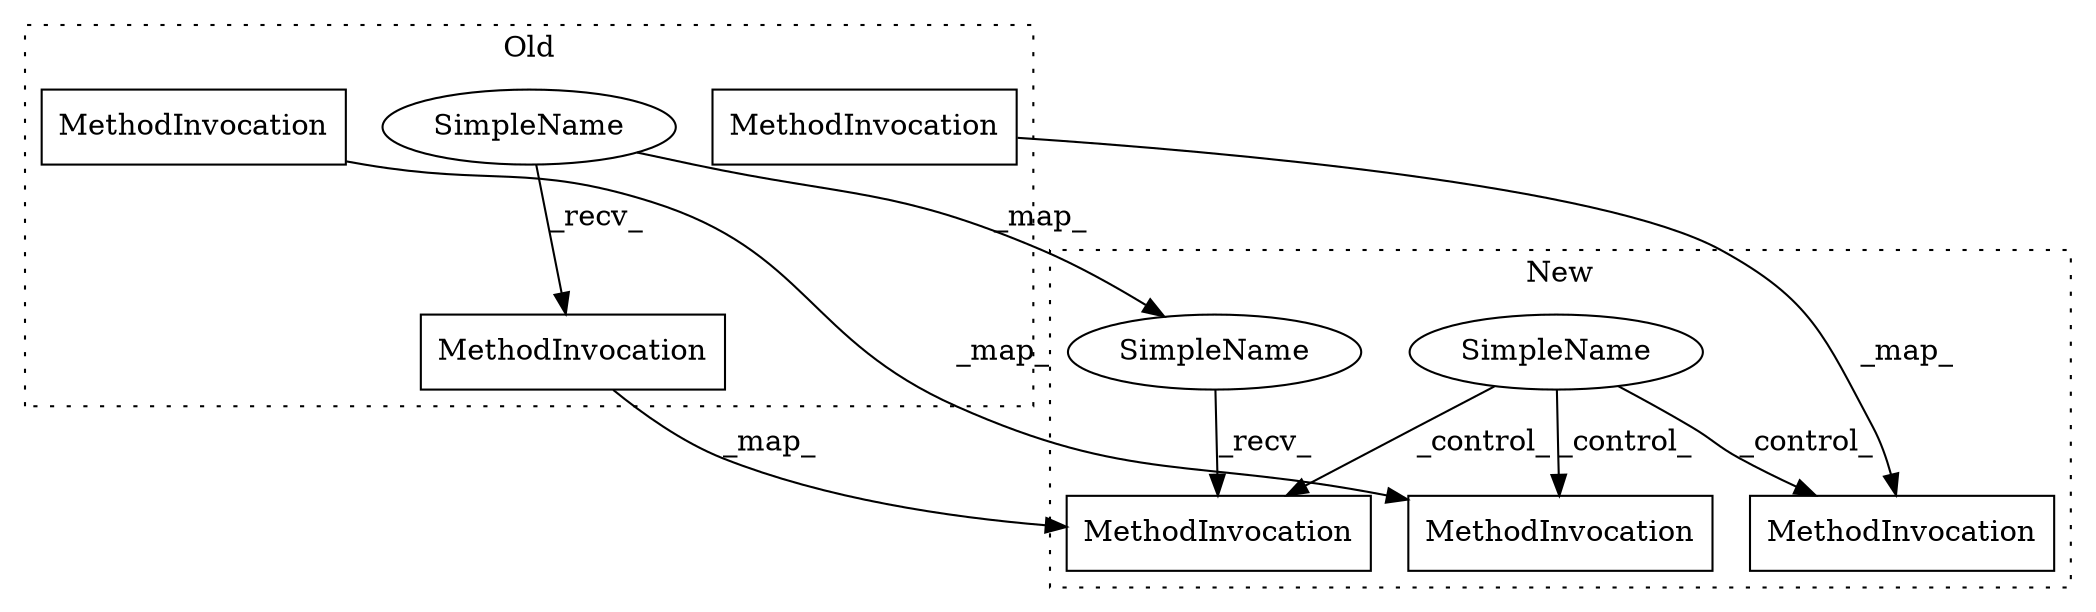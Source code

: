 digraph G {
subgraph cluster0 {
1 [label="MethodInvocation" a="32" s="7659" l="10" shape="box"];
2 [label="MethodInvocation" a="32" s="7681" l="6" shape="box"];
4 [label="MethodInvocation" a="32" s="7637" l="11" shape="box"];
9 [label="SimpleName" a="42" s="7593" l="4" shape="ellipse"];
label = "Old";
style="dotted";
}
subgraph cluster1 {
3 [label="MethodInvocation" a="32" s="5611" l="11" shape="box"];
5 [label="MethodInvocation" a="32" s="5659" l="6" shape="box"];
6 [label="MethodInvocation" a="32" s="5635" l="10" shape="box"];
7 [label="SimpleName" a="42" s="" l="" shape="ellipse"];
8 [label="SimpleName" a="42" s="5565" l="4" shape="ellipse"];
label = "New";
style="dotted";
}
1 -> 6 [label="_map_"];
2 -> 5 [label="_map_"];
4 -> 3 [label="_map_"];
7 -> 3 [label="_control_"];
7 -> 6 [label="_control_"];
7 -> 5 [label="_control_"];
8 -> 6 [label="_recv_"];
9 -> 1 [label="_recv_"];
9 -> 8 [label="_map_"];
}
